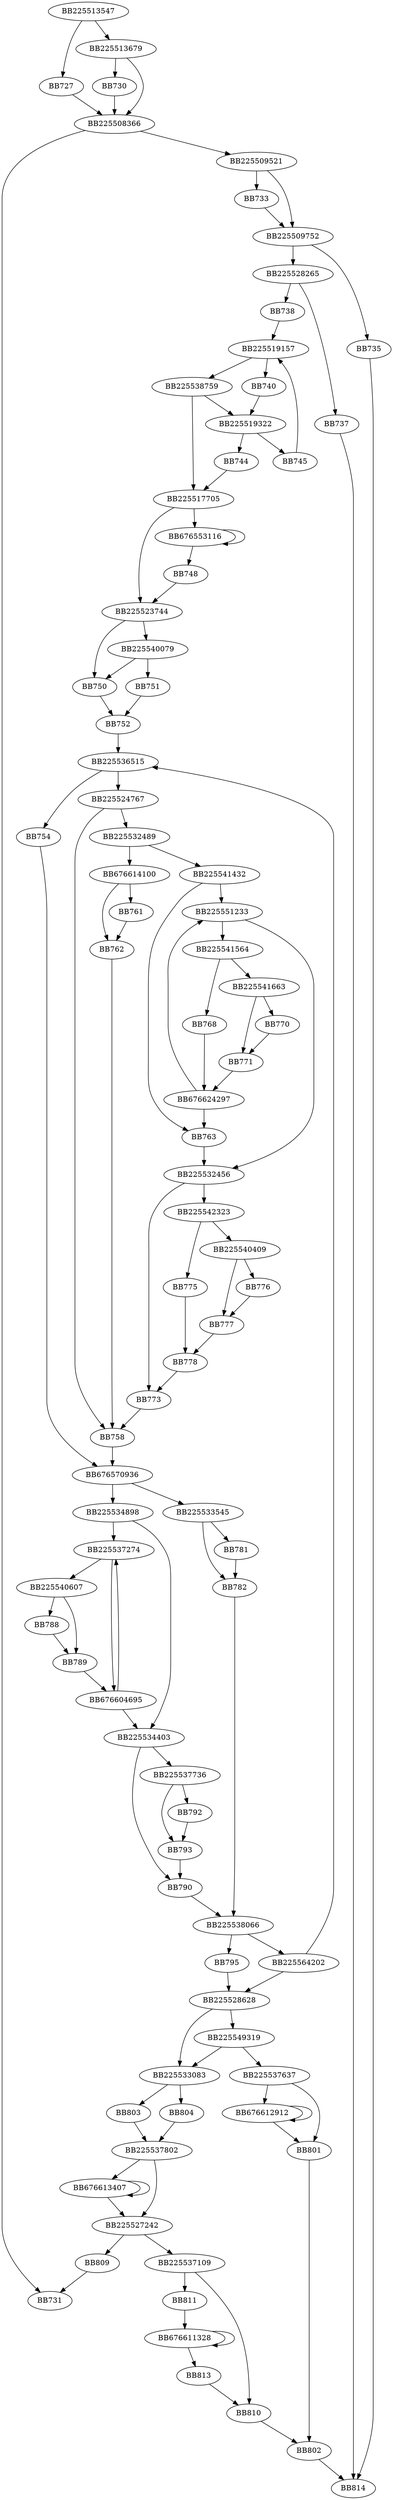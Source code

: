 digraph G{
	BB225513547->BB727;
	BB225513547->BB225513679;
	BB727->BB225508366;
	BB225513679->BB730;
	BB225513679->BB225508366;
	BB730->BB225508366;
	BB225508366->BB731;
	BB225508366->BB225509521;
	BB225509521->BB733;
	BB225509521->BB225509752;
	BB733->BB225509752;
	BB225509752->BB735;
	BB225509752->BB225528265;
	BB225528265->BB737;
	BB225528265->BB738;
	BB738->BB225519157;
	BB225519157->BB740;
	BB225519157->BB225538759;
	BB225538759->BB225519322;
	BB225538759->BB225517705;
	BB740->BB225519322;
	BB225519322->BB744;
	BB225519322->BB745;
	BB744->BB225517705;
	BB745->BB225519157;
	BB225517705->BB225523744;
	BB225517705->BB676553116;
	BB676553116->BB748;
	BB676553116->BB676553116;
	BB748->BB225523744;
	BB225523744->BB225540079;
	BB225523744->BB750;
	BB225540079->BB751;
	BB225540079->BB750;
	BB751->BB752;
	BB750->BB752;
	BB752->BB225536515;
	BB225536515->BB754;
	BB225536515->BB225524767;
	BB754->BB676570936;
	BB225524767->BB225532489;
	BB225524767->BB758;
	BB225532489->BB225541432;
	BB225532489->BB676614100;
	BB676614100->BB761;
	BB676614100->BB762;
	BB761->BB762;
	BB762->BB758;
	BB225541432->BB763;
	BB225541432->BB225551233;
	BB225551233->BB225541564;
	BB225551233->BB225532456;
	BB225541564->BB225541663;
	BB225541564->BB768;
	BB768->BB676624297;
	BB225541663->BB770;
	BB225541663->BB771;
	BB770->BB771;
	BB771->BB676624297;
	BB676624297->BB763;
	BB676624297->BB225551233;
	BB763->BB225532456;
	BB225532456->BB225542323;
	BB225532456->BB773;
	BB225542323->BB225540409;
	BB225542323->BB775;
	BB225540409->BB776;
	BB225540409->BB777;
	BB776->BB777;
	BB777->BB778;
	BB775->BB778;
	BB778->BB773;
	BB773->BB758;
	BB758->BB676570936;
	BB676570936->BB225533545;
	BB676570936->BB225534898;
	BB225533545->BB781;
	BB225533545->BB782;
	BB781->BB782;
	BB782->BB225538066;
	BB225534898->BB225534403;
	BB225534898->BB225537274;
	BB225537274->BB676604695;
	BB225537274->BB225540607;
	BB225540607->BB788;
	BB225540607->BB789;
	BB788->BB789;
	BB789->BB676604695;
	BB676604695->BB225534403;
	BB676604695->BB225537274;
	BB225534403->BB790;
	BB225534403->BB225537736;
	BB225537736->BB792;
	BB225537736->BB793;
	BB792->BB793;
	BB793->BB790;
	BB790->BB225538066;
	BB225538066->BB225564202;
	BB225538066->BB795;
	BB225564202->BB225536515;
	BB225564202->BB225528628;
	BB795->BB225528628;
	BB225528628->BB225549319;
	BB225528628->BB225533083;
	BB225549319->BB225537637;
	BB225549319->BB225533083;
	BB225537637->BB676612912;
	BB225537637->BB801;
	BB676612912->BB676612912;
	BB676612912->BB801;
	BB801->BB802;
	BB225533083->BB803;
	BB225533083->BB804;
	BB803->BB225537802;
	BB804->BB225537802;
	BB225537802->BB225527242;
	BB225537802->BB676613407;
	BB676613407->BB225527242;
	BB676613407->BB676613407;
	BB225527242->BB225537109;
	BB225527242->BB809;
	BB225537109->BB810;
	BB225537109->BB811;
	BB811->BB676611328;
	BB676611328->BB813;
	BB676611328->BB676611328;
	BB813->BB810;
	BB810->BB802;
	BB802->BB814;
	BB809->BB731;
	BB735->BB814;
	BB737->BB814;
}
